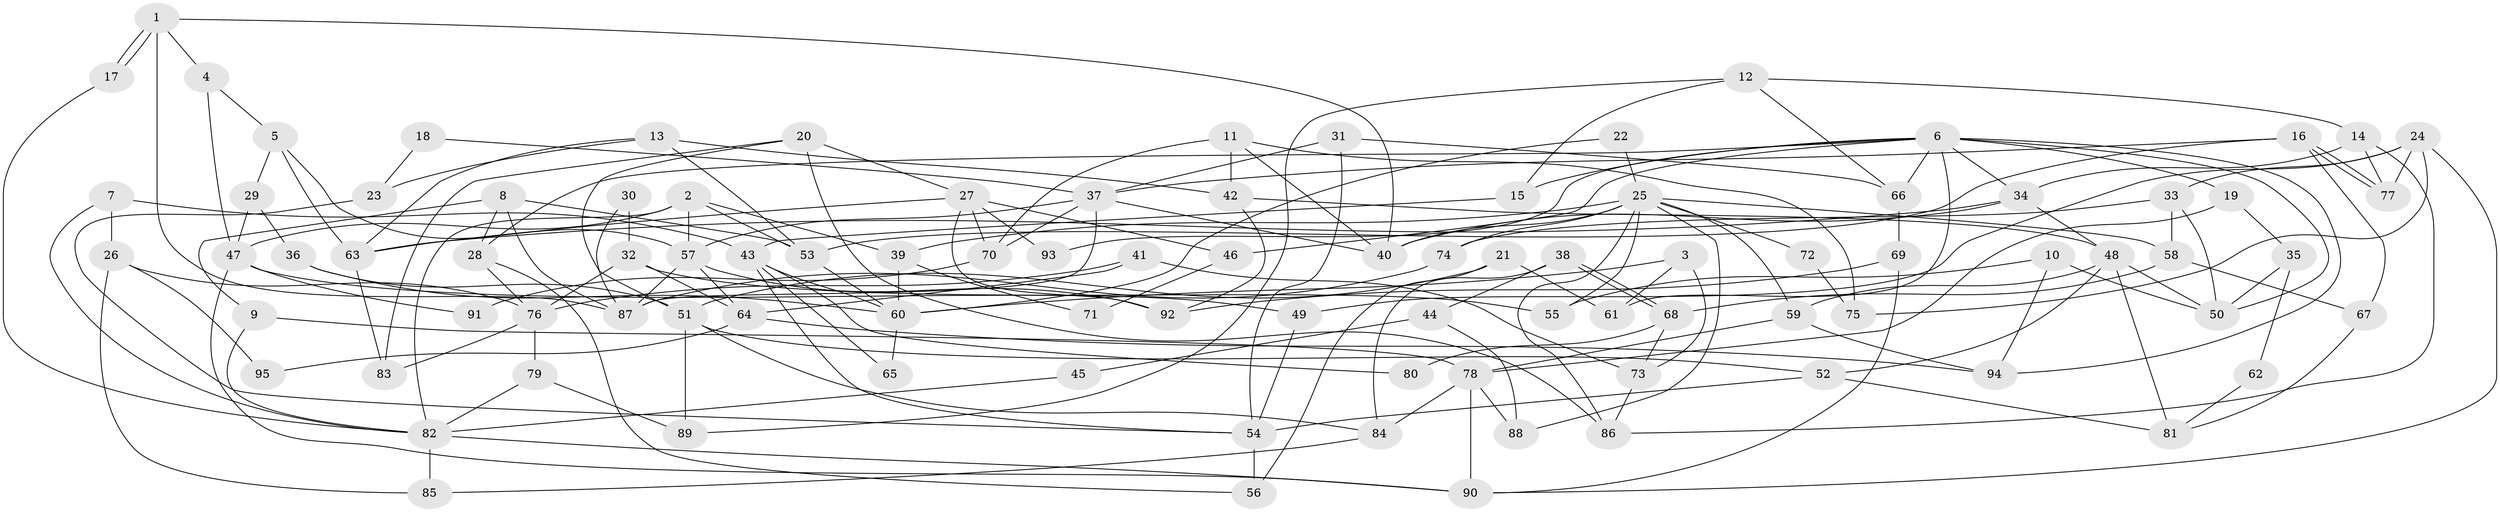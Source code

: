 // coarse degree distribution, {10: 0.034482758620689655, 3: 0.22413793103448276, 5: 0.20689655172413793, 4: 0.1896551724137931, 6: 0.15517241379310345, 8: 0.06896551724137931, 7: 0.06896551724137931, 2: 0.034482758620689655, 9: 0.017241379310344827}
// Generated by graph-tools (version 1.1) at 2025/37/03/04/25 23:37:06]
// undirected, 95 vertices, 190 edges
graph export_dot {
  node [color=gray90,style=filled];
  1;
  2;
  3;
  4;
  5;
  6;
  7;
  8;
  9;
  10;
  11;
  12;
  13;
  14;
  15;
  16;
  17;
  18;
  19;
  20;
  21;
  22;
  23;
  24;
  25;
  26;
  27;
  28;
  29;
  30;
  31;
  32;
  33;
  34;
  35;
  36;
  37;
  38;
  39;
  40;
  41;
  42;
  43;
  44;
  45;
  46;
  47;
  48;
  49;
  50;
  51;
  52;
  53;
  54;
  55;
  56;
  57;
  58;
  59;
  60;
  61;
  62;
  63;
  64;
  65;
  66;
  67;
  68;
  69;
  70;
  71;
  72;
  73;
  74;
  75;
  76;
  77;
  78;
  79;
  80;
  81;
  82;
  83;
  84;
  85;
  86;
  87;
  88;
  89;
  90;
  91;
  92;
  93;
  94;
  95;
  1 -- 40;
  1 -- 17;
  1 -- 17;
  1 -- 4;
  1 -- 87;
  2 -- 53;
  2 -- 57;
  2 -- 39;
  2 -- 47;
  2 -- 82;
  3 -- 60;
  3 -- 73;
  3 -- 61;
  4 -- 47;
  4 -- 5;
  5 -- 57;
  5 -- 29;
  5 -- 63;
  6 -- 61;
  6 -- 50;
  6 -- 15;
  6 -- 19;
  6 -- 28;
  6 -- 34;
  6 -- 46;
  6 -- 66;
  6 -- 93;
  6 -- 94;
  7 -- 82;
  7 -- 26;
  7 -- 43;
  8 -- 28;
  8 -- 9;
  8 -- 53;
  8 -- 87;
  9 -- 82;
  9 -- 78;
  10 -- 94;
  10 -- 55;
  10 -- 50;
  11 -- 40;
  11 -- 70;
  11 -- 42;
  11 -- 75;
  12 -- 14;
  12 -- 15;
  12 -- 66;
  12 -- 89;
  13 -- 63;
  13 -- 42;
  13 -- 23;
  13 -- 53;
  14 -- 34;
  14 -- 77;
  14 -- 86;
  15 -- 43;
  16 -- 77;
  16 -- 77;
  16 -- 53;
  16 -- 37;
  16 -- 67;
  17 -- 82;
  18 -- 37;
  18 -- 23;
  19 -- 78;
  19 -- 35;
  20 -- 86;
  20 -- 51;
  20 -- 27;
  20 -- 83;
  21 -- 51;
  21 -- 56;
  21 -- 61;
  22 -- 60;
  22 -- 25;
  23 -- 54;
  24 -- 90;
  24 -- 33;
  24 -- 49;
  24 -- 75;
  24 -- 77;
  25 -- 40;
  25 -- 86;
  25 -- 39;
  25 -- 55;
  25 -- 58;
  25 -- 59;
  25 -- 72;
  25 -- 74;
  25 -- 88;
  26 -- 85;
  26 -- 76;
  26 -- 95;
  27 -- 63;
  27 -- 46;
  27 -- 70;
  27 -- 92;
  27 -- 93;
  28 -- 76;
  28 -- 56;
  29 -- 47;
  29 -- 36;
  30 -- 87;
  30 -- 32;
  31 -- 66;
  31 -- 37;
  31 -- 54;
  32 -- 76;
  32 -- 64;
  32 -- 55;
  33 -- 74;
  33 -- 58;
  33 -- 50;
  34 -- 48;
  34 -- 40;
  34 -- 63;
  35 -- 50;
  35 -- 62;
  36 -- 60;
  36 -- 51;
  37 -- 87;
  37 -- 40;
  37 -- 57;
  37 -- 70;
  38 -- 84;
  38 -- 68;
  38 -- 68;
  38 -- 44;
  39 -- 60;
  39 -- 71;
  41 -- 64;
  41 -- 76;
  41 -- 73;
  42 -- 92;
  42 -- 48;
  43 -- 60;
  43 -- 54;
  43 -- 65;
  43 -- 80;
  44 -- 88;
  44 -- 45;
  45 -- 82;
  46 -- 71;
  47 -- 49;
  47 -- 90;
  47 -- 91;
  48 -- 50;
  48 -- 52;
  48 -- 59;
  48 -- 81;
  49 -- 54;
  51 -- 52;
  51 -- 84;
  51 -- 89;
  52 -- 54;
  52 -- 81;
  53 -- 60;
  54 -- 56;
  57 -- 87;
  57 -- 64;
  57 -- 92;
  58 -- 67;
  58 -- 68;
  59 -- 78;
  59 -- 94;
  60 -- 65;
  62 -- 81;
  63 -- 83;
  64 -- 94;
  64 -- 95;
  66 -- 69;
  67 -- 81;
  68 -- 73;
  68 -- 80;
  69 -- 92;
  69 -- 90;
  70 -- 91;
  72 -- 75;
  73 -- 86;
  74 -- 87;
  76 -- 83;
  76 -- 79;
  78 -- 90;
  78 -- 84;
  78 -- 88;
  79 -- 82;
  79 -- 89;
  82 -- 90;
  82 -- 85;
  84 -- 85;
}
